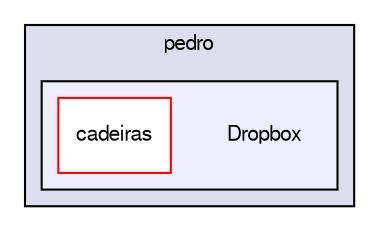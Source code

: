 digraph "Dropbox" {
  compound=true
  node [ fontsize="10", fontname="FreeSans"];
  edge [ labelfontsize="10", labelfontname="FreeSans"];
  subgraph clusterdir_bf61d3913ea4425bfa7aab3183b1adf7 {
    graph [ bgcolor="#ddddee", pencolor="black", label="pedro" fontname="FreeSans", fontsize="10", URL="dir_bf61d3913ea4425bfa7aab3183b1adf7.html"]
  subgraph clusterdir_22c3c92c8ac89306a9a6f3fc794a4684 {
    graph [ bgcolor="#eeeeff", pencolor="black", label="" URL="dir_22c3c92c8ac89306a9a6f3fc794a4684.html"];
    dir_22c3c92c8ac89306a9a6f3fc794a4684 [shape=plaintext label="Dropbox"];
    dir_ffb0234cd12fb56ddd7a3f8354e9a1ef [shape=box label="cadeiras" color="red" fillcolor="white" style="filled" URL="dir_ffb0234cd12fb56ddd7a3f8354e9a1ef.html"];
  }
  }
}
